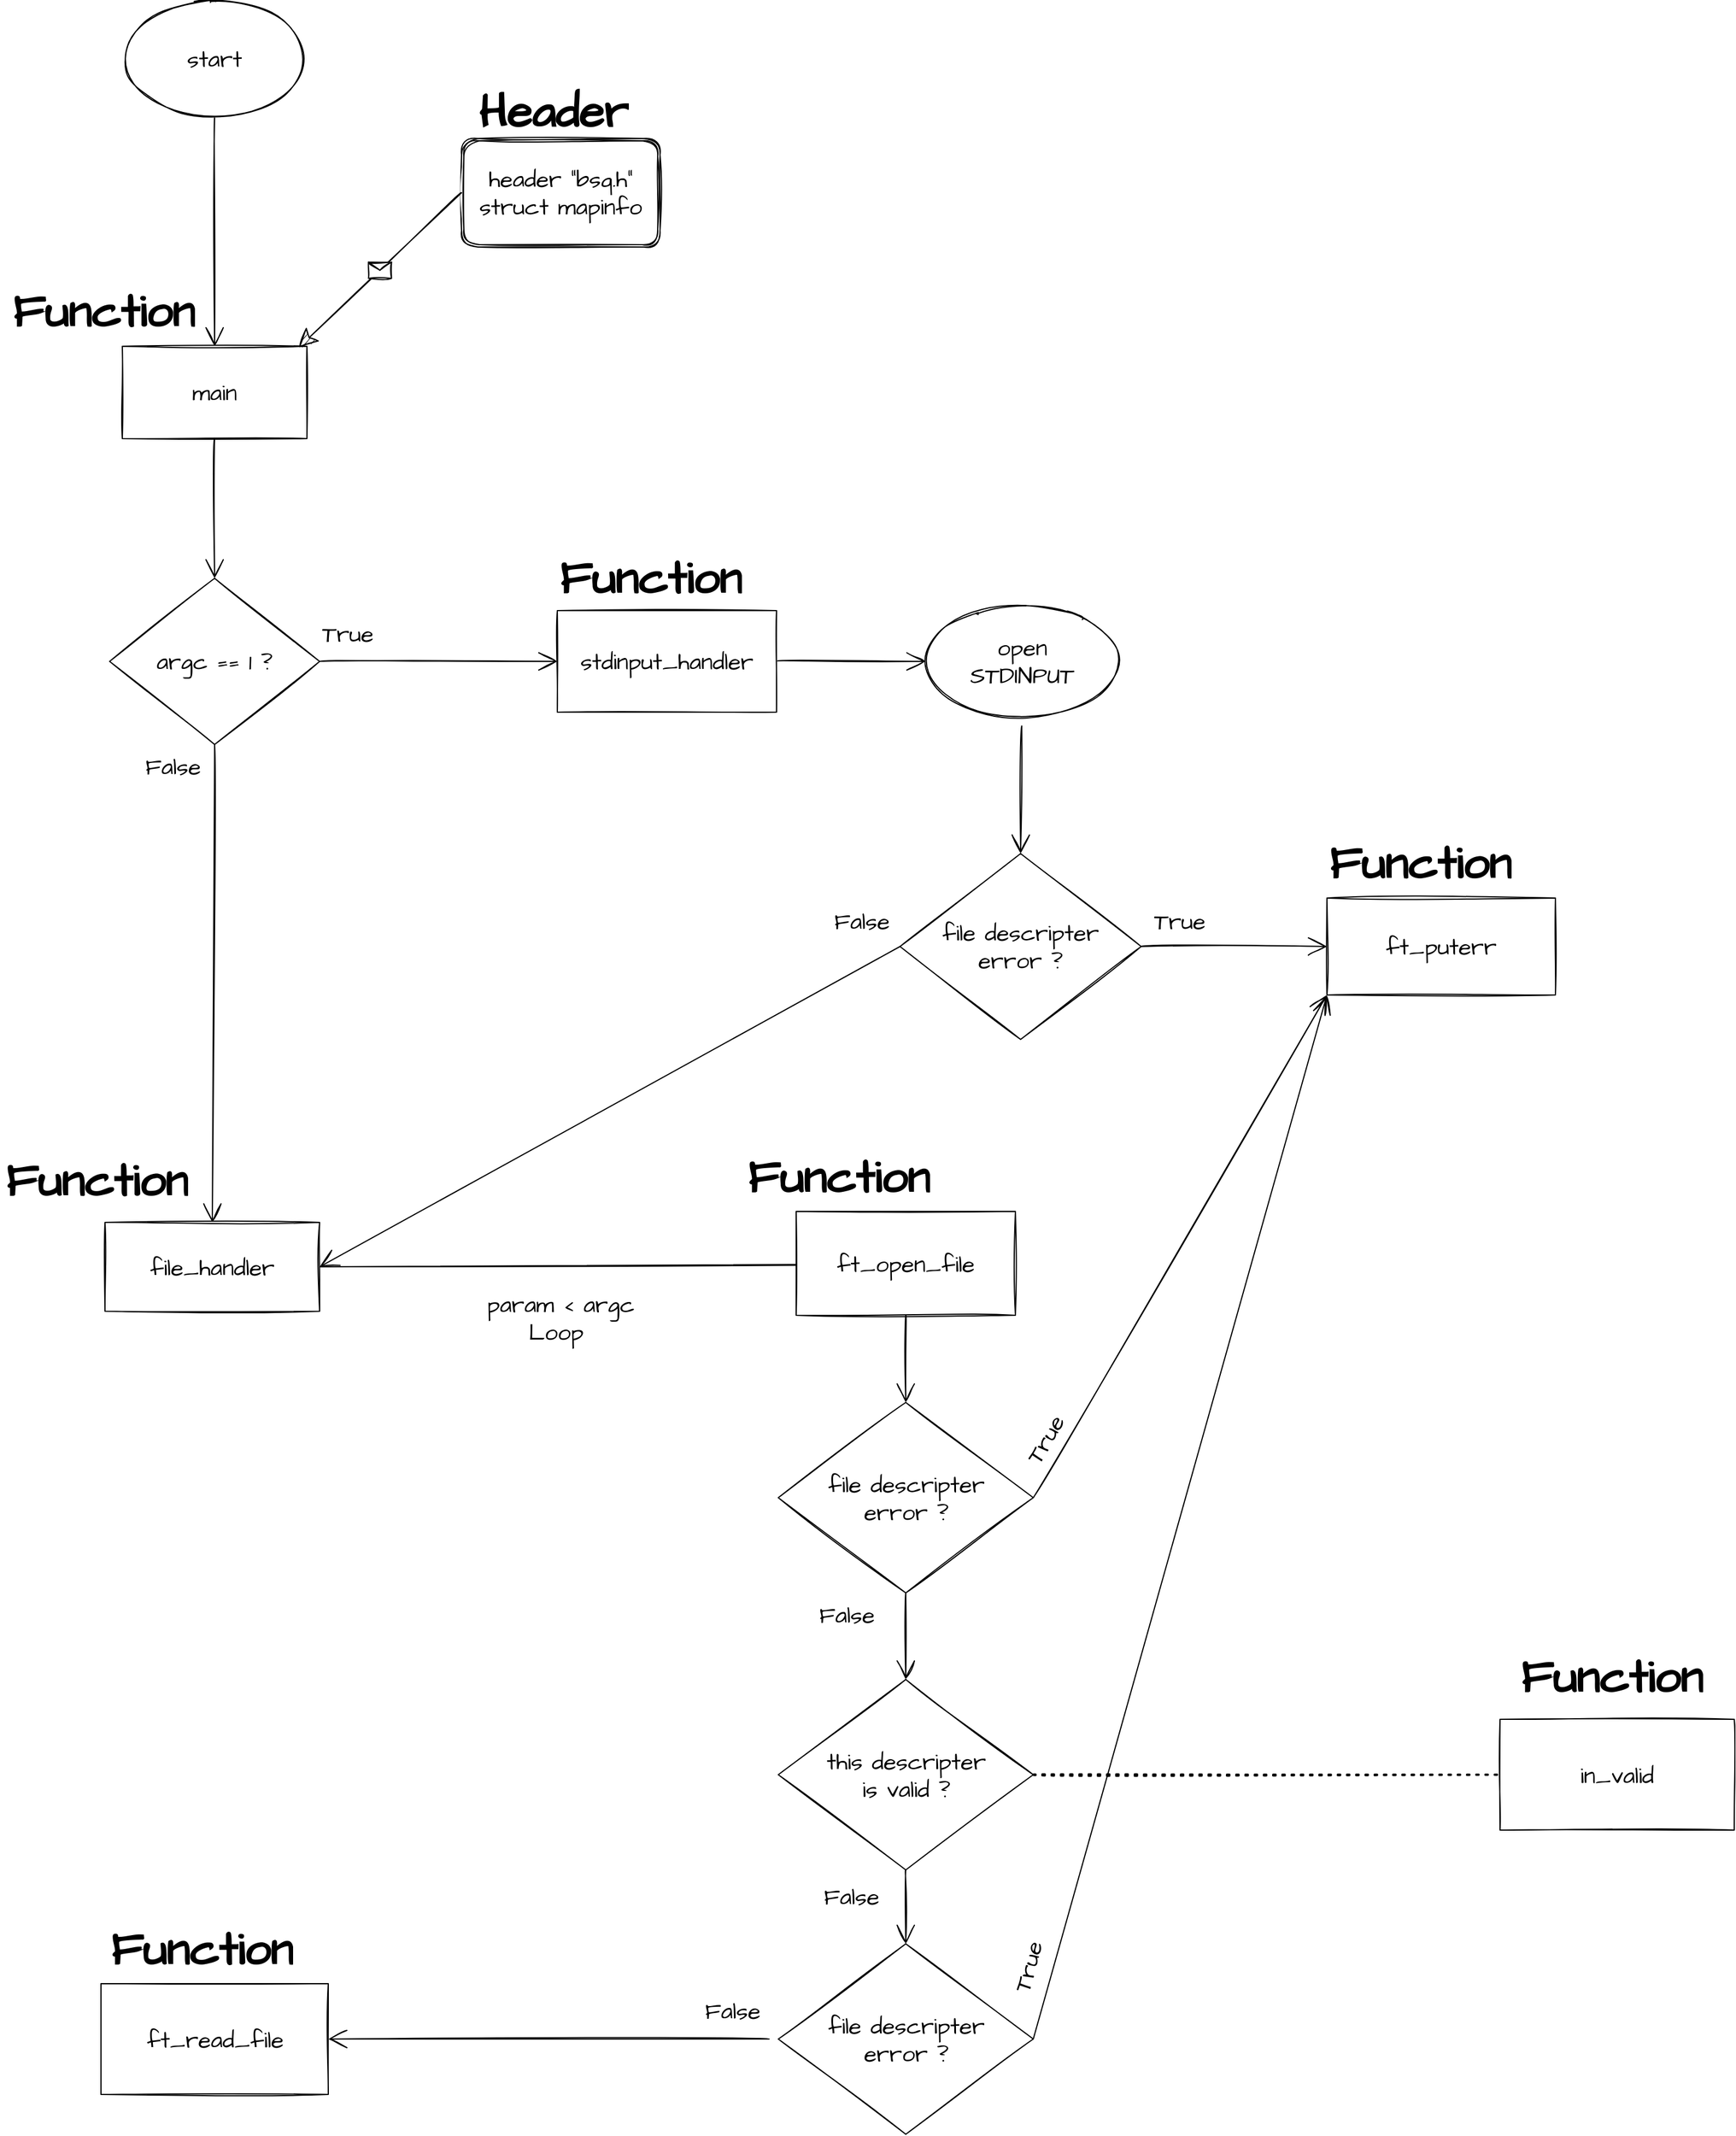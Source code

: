 <mxfile version="15.7.3" type="device"><diagram id="AoQ9JMW-aUpbd4OV_SZj" name="페이지-1"><mxGraphModel dx="3143" dy="2060" grid="0" gridSize="10" guides="1" tooltips="1" connect="1" arrows="1" fold="1" page="0" pageScale="1" pageWidth="1200" pageHeight="1920" math="0" shadow="0"><root><mxCell id="0"/><mxCell id="1" parent="0"/><mxCell id="GahzRFWV_K1Fr0Dc8PMF-9" style="edgeStyle=none;curved=1;rounded=0;sketch=1;hachureGap=4;orthogonalLoop=1;jettySize=auto;html=1;exitX=0.5;exitY=1;exitDx=0;exitDy=0;entryX=0.5;entryY=0;entryDx=0;entryDy=0;fontFamily=Architects Daughter;fontSource=https%3A%2F%2Ffonts.googleapis.com%2Fcss%3Ffamily%3DArchitects%2BDaughter;fontSize=16;endArrow=open;startSize=14;endSize=14;sourcePerimeterSpacing=8;targetPerimeterSpacing=8;" edge="1" parent="1" source="GahzRFWV_K1Fr0Dc8PMF-1" target="GahzRFWV_K1Fr0Dc8PMF-8"><mxGeometry relative="1" as="geometry"/></mxCell><mxCell id="GahzRFWV_K1Fr0Dc8PMF-1" value="main" style="rounded=0;whiteSpace=wrap;html=1;sketch=1;hachureGap=4;fontFamily=Architects Daughter;fontSource=https%3A%2F%2Ffonts.googleapis.com%2Fcss%3Ffamily%3DArchitects%2BDaughter;fontSize=20;" vertex="1" parent="1"><mxGeometry x="278" y="280" width="160" height="80" as="geometry"/></mxCell><mxCell id="GahzRFWV_K1Fr0Dc8PMF-5" style="edgeStyle=none;curved=1;rounded=0;sketch=1;hachureGap=4;orthogonalLoop=1;jettySize=auto;html=1;exitX=0.5;exitY=1;exitDx=0;exitDy=0;entryX=0.5;entryY=0;entryDx=0;entryDy=0;fontFamily=Architects Daughter;fontSource=https%3A%2F%2Ffonts.googleapis.com%2Fcss%3Ffamily%3DArchitects%2BDaughter;fontSize=16;endArrow=open;startSize=14;endSize=14;sourcePerimeterSpacing=8;targetPerimeterSpacing=8;" edge="1" parent="1" source="GahzRFWV_K1Fr0Dc8PMF-2" target="GahzRFWV_K1Fr0Dc8PMF-1"><mxGeometry relative="1" as="geometry"/></mxCell><mxCell id="GahzRFWV_K1Fr0Dc8PMF-2" value="start" style="ellipse;whiteSpace=wrap;html=1;sketch=1;hachureGap=4;fontFamily=Architects Daughter;fontSource=https%3A%2F%2Ffonts.googleapis.com%2Fcss%3Ffamily%3DArchitects%2BDaughter;fontSize=20;" vertex="1" parent="1"><mxGeometry x="278" y="-19" width="160" height="100" as="geometry"/></mxCell><mxCell id="GahzRFWV_K1Fr0Dc8PMF-4" value="header &quot;bsq.h&quot;&lt;br&gt;struct mapinfo" style="shape=ext;double=1;rounded=1;whiteSpace=wrap;html=1;sketch=1;hachureGap=4;fontFamily=Architects Daughter;fontSource=https%3A%2F%2Ffonts.googleapis.com%2Fcss%3Ffamily%3DArchitects%2BDaughter;fontSize=20;" vertex="1" parent="1"><mxGeometry x="572" y="100" width="172" height="94" as="geometry"/></mxCell><mxCell id="GahzRFWV_K1Fr0Dc8PMF-6" value="" style="endArrow=classic;html=1;rounded=0;sketch=1;hachureGap=4;fontFamily=Architects Daughter;fontSource=https%3A%2F%2Ffonts.googleapis.com%2Fcss%3Ffamily%3DArchitects%2BDaughter;fontSize=16;startSize=14;endSize=14;sourcePerimeterSpacing=8;targetPerimeterSpacing=8;curved=1;exitX=0;exitY=0.5;exitDx=0;exitDy=0;entryX=0.956;entryY=0.013;entryDx=0;entryDy=0;entryPerimeter=0;" edge="1" parent="1" source="GahzRFWV_K1Fr0Dc8PMF-4" target="GahzRFWV_K1Fr0Dc8PMF-1"><mxGeometry relative="1" as="geometry"><mxPoint x="310" y="230" as="sourcePoint"/><mxPoint x="410" y="230" as="targetPoint"/></mxGeometry></mxCell><mxCell id="GahzRFWV_K1Fr0Dc8PMF-7" value="" style="shape=message;html=1;outlineConnect=0;sketch=1;hachureGap=4;fontFamily=Architects Daughter;fontSource=https%3A%2F%2Ffonts.googleapis.com%2Fcss%3Ffamily%3DArchitects%2BDaughter;fontSize=20;" vertex="1" parent="GahzRFWV_K1Fr0Dc8PMF-6"><mxGeometry width="20" height="14" relative="1" as="geometry"><mxPoint x="-10" y="-7" as="offset"/></mxGeometry></mxCell><mxCell id="GahzRFWV_K1Fr0Dc8PMF-12" style="edgeStyle=none;curved=1;rounded=0;sketch=1;hachureGap=4;orthogonalLoop=1;jettySize=auto;html=1;exitX=0.5;exitY=1;exitDx=0;exitDy=0;entryX=0.5;entryY=0;entryDx=0;entryDy=0;fontFamily=Architects Daughter;fontSource=https%3A%2F%2Ffonts.googleapis.com%2Fcss%3Ffamily%3DArchitects%2BDaughter;fontSize=16;endArrow=open;startSize=14;endSize=14;sourcePerimeterSpacing=8;targetPerimeterSpacing=8;" edge="1" parent="1" source="GahzRFWV_K1Fr0Dc8PMF-8" target="GahzRFWV_K1Fr0Dc8PMF-11"><mxGeometry relative="1" as="geometry"/></mxCell><mxCell id="GahzRFWV_K1Fr0Dc8PMF-13" style="edgeStyle=none;curved=1;rounded=0;sketch=1;hachureGap=4;orthogonalLoop=1;jettySize=auto;html=1;exitX=1;exitY=0.5;exitDx=0;exitDy=0;entryX=0;entryY=0.5;entryDx=0;entryDy=0;fontFamily=Architects Daughter;fontSource=https%3A%2F%2Ffonts.googleapis.com%2Fcss%3Ffamily%3DArchitects%2BDaughter;fontSize=16;endArrow=open;startSize=14;endSize=14;sourcePerimeterSpacing=8;targetPerimeterSpacing=8;" edge="1" parent="1" source="GahzRFWV_K1Fr0Dc8PMF-8" target="GahzRFWV_K1Fr0Dc8PMF-10"><mxGeometry relative="1" as="geometry"/></mxCell><mxCell id="GahzRFWV_K1Fr0Dc8PMF-8" value="argc == 1 ?" style="rhombus;whiteSpace=wrap;html=1;sketch=1;hachureGap=4;fontFamily=Architects Daughter;fontSource=https%3A%2F%2Ffonts.googleapis.com%2Fcss%3Ffamily%3DArchitects%2BDaughter;fontSize=20;" vertex="1" parent="1"><mxGeometry x="267" y="481" width="182" height="144" as="geometry"/></mxCell><mxCell id="GahzRFWV_K1Fr0Dc8PMF-23" style="edgeStyle=none;curved=1;rounded=0;sketch=1;hachureGap=4;orthogonalLoop=1;jettySize=auto;html=1;exitX=1;exitY=0.5;exitDx=0;exitDy=0;entryX=0;entryY=0.5;entryDx=0;entryDy=0;fontFamily=Architects Daughter;fontSource=https%3A%2F%2Ffonts.googleapis.com%2Fcss%3Ffamily%3DArchitects%2BDaughter;fontSize=16;endArrow=open;startSize=14;endSize=14;sourcePerimeterSpacing=8;targetPerimeterSpacing=8;" edge="1" parent="1" source="GahzRFWV_K1Fr0Dc8PMF-10" target="GahzRFWV_K1Fr0Dc8PMF-29"><mxGeometry relative="1" as="geometry"/></mxCell><mxCell id="GahzRFWV_K1Fr0Dc8PMF-10" value="stdinput_handler" style="rounded=0;whiteSpace=wrap;html=1;sketch=1;hachureGap=4;fontFamily=Architects Daughter;fontSource=https%3A%2F%2Ffonts.googleapis.com%2Fcss%3Ffamily%3DArchitects%2BDaughter;fontSize=20;" vertex="1" parent="1"><mxGeometry x="655" y="509" width="190" height="88" as="geometry"/></mxCell><mxCell id="GahzRFWV_K1Fr0Dc8PMF-36" style="edgeStyle=none;curved=1;rounded=0;sketch=1;hachureGap=4;orthogonalLoop=1;jettySize=auto;html=1;exitX=1;exitY=0.5;exitDx=0;exitDy=0;entryX=1;entryY=0.5;entryDx=0;entryDy=0;fontFamily=Architects Daughter;fontSource=https%3A%2F%2Ffonts.googleapis.com%2Fcss%3Ffamily%3DArchitects%2BDaughter;fontSize=16;endArrow=open;startSize=14;endSize=14;sourcePerimeterSpacing=8;targetPerimeterSpacing=8;" edge="1" parent="1" source="GahzRFWV_K1Fr0Dc8PMF-11" target="GahzRFWV_K1Fr0Dc8PMF-33"><mxGeometry relative="1" as="geometry"/></mxCell><mxCell id="GahzRFWV_K1Fr0Dc8PMF-11" value="file_handler" style="rounded=0;whiteSpace=wrap;html=1;sketch=1;hachureGap=4;fontFamily=Architects Daughter;fontSource=https%3A%2F%2Ffonts.googleapis.com%2Fcss%3Ffamily%3DArchitects%2BDaughter;fontSize=20;" vertex="1" parent="1"><mxGeometry x="263" y="1039" width="186" height="77" as="geometry"/></mxCell><mxCell id="GahzRFWV_K1Fr0Dc8PMF-14" value="True" style="text;html=1;strokeColor=none;fillColor=none;align=center;verticalAlign=middle;whiteSpace=wrap;rounded=0;sketch=1;hachureGap=4;fontFamily=Architects Daughter;fontSource=https%3A%2F%2Ffonts.googleapis.com%2Fcss%3Ffamily%3DArchitects%2BDaughter;fontSize=20;" vertex="1" parent="1"><mxGeometry x="438" y="509" width="71" height="39" as="geometry"/></mxCell><mxCell id="GahzRFWV_K1Fr0Dc8PMF-15" value="False" style="text;html=1;strokeColor=none;fillColor=none;align=center;verticalAlign=middle;whiteSpace=wrap;rounded=0;sketch=1;hachureGap=4;fontFamily=Architects Daughter;fontSource=https%3A%2F%2Ffonts.googleapis.com%2Fcss%3Ffamily%3DArchitects%2BDaughter;fontSize=20;" vertex="1" parent="1"><mxGeometry x="280" y="621" width="84" height="46" as="geometry"/></mxCell><mxCell id="GahzRFWV_K1Fr0Dc8PMF-17" value="&lt;h1&gt;Function&lt;/h1&gt;" style="text;html=1;strokeColor=none;fillColor=none;spacing=5;spacingTop=-20;whiteSpace=wrap;overflow=hidden;rounded=0;sketch=1;hachureGap=4;fontFamily=Architects Daughter;fontSource=https%3A%2F%2Ffonts.googleapis.com%2Fcss%3Ffamily%3DArchitects%2BDaughter;fontSize=20;" vertex="1" parent="1"><mxGeometry x="178" y="211" width="190" height="84" as="geometry"/></mxCell><mxCell id="GahzRFWV_K1Fr0Dc8PMF-18" value="&lt;h1&gt;Function&lt;/h1&gt;" style="text;html=1;strokeColor=none;fillColor=none;spacing=5;spacingTop=-20;whiteSpace=wrap;overflow=hidden;rounded=0;sketch=1;hachureGap=4;fontFamily=Architects Daughter;fontSource=https%3A%2F%2Ffonts.googleapis.com%2Fcss%3Ffamily%3DArchitects%2BDaughter;fontSize=20;" vertex="1" parent="1"><mxGeometry x="652" y="442" width="190" height="84" as="geometry"/></mxCell><mxCell id="GahzRFWV_K1Fr0Dc8PMF-19" value="&lt;h1&gt;Function&lt;/h1&gt;" style="text;html=1;strokeColor=none;fillColor=none;spacing=5;spacingTop=-20;whiteSpace=wrap;overflow=hidden;rounded=0;sketch=1;hachureGap=4;fontFamily=Architects Daughter;fontSource=https%3A%2F%2Ffonts.googleapis.com%2Fcss%3Ffamily%3DArchitects%2BDaughter;fontSize=20;" vertex="1" parent="1"><mxGeometry x="172" y="964" width="190" height="84" as="geometry"/></mxCell><mxCell id="GahzRFWV_K1Fr0Dc8PMF-20" value="&lt;h1&gt;Header&lt;/h1&gt;" style="text;html=1;strokeColor=none;fillColor=none;spacing=5;spacingTop=-20;whiteSpace=wrap;overflow=hidden;rounded=0;sketch=1;hachureGap=4;fontFamily=Architects Daughter;fontSource=https%3A%2F%2Ffonts.googleapis.com%2Fcss%3Ffamily%3DArchitects%2BDaughter;fontSize=20;" vertex="1" parent="1"><mxGeometry x="582" y="38" width="152" height="71" as="geometry"/></mxCell><mxCell id="GahzRFWV_K1Fr0Dc8PMF-21" value="ft_puterr" style="rounded=0;whiteSpace=wrap;html=1;sketch=1;hachureGap=4;fontFamily=Architects Daughter;fontSource=https%3A%2F%2Ffonts.googleapis.com%2Fcss%3Ffamily%3DArchitects%2BDaughter;fontSize=20;" vertex="1" parent="1"><mxGeometry x="1322" y="758" width="198" height="84" as="geometry"/></mxCell><mxCell id="GahzRFWV_K1Fr0Dc8PMF-24" style="edgeStyle=none;curved=1;rounded=0;sketch=1;hachureGap=4;orthogonalLoop=1;jettySize=auto;html=1;exitX=1;exitY=0.5;exitDx=0;exitDy=0;entryX=0;entryY=0.5;entryDx=0;entryDy=0;fontFamily=Architects Daughter;fontSource=https%3A%2F%2Ffonts.googleapis.com%2Fcss%3Ffamily%3DArchitects%2BDaughter;fontSize=16;endArrow=open;startSize=14;endSize=14;sourcePerimeterSpacing=8;targetPerimeterSpacing=8;" edge="1" parent="1" source="GahzRFWV_K1Fr0Dc8PMF-22" target="GahzRFWV_K1Fr0Dc8PMF-21"><mxGeometry relative="1" as="geometry"/></mxCell><mxCell id="GahzRFWV_K1Fr0Dc8PMF-32" style="edgeStyle=none;curved=1;rounded=0;sketch=1;hachureGap=4;orthogonalLoop=1;jettySize=auto;html=1;exitX=0;exitY=0.5;exitDx=0;exitDy=0;entryX=1;entryY=0.5;entryDx=0;entryDy=0;fontFamily=Architects Daughter;fontSource=https%3A%2F%2Ffonts.googleapis.com%2Fcss%3Ffamily%3DArchitects%2BDaughter;fontSize=16;endArrow=open;startSize=14;endSize=14;sourcePerimeterSpacing=8;targetPerimeterSpacing=8;" edge="1" parent="1" source="GahzRFWV_K1Fr0Dc8PMF-22" target="GahzRFWV_K1Fr0Dc8PMF-11"><mxGeometry relative="1" as="geometry"/></mxCell><mxCell id="GahzRFWV_K1Fr0Dc8PMF-22" value="file descripter&lt;br&gt;error ?" style="rhombus;whiteSpace=wrap;html=1;sketch=1;hachureGap=4;fontFamily=Architects Daughter;fontSource=https%3A%2F%2Ffonts.googleapis.com%2Fcss%3Ffamily%3DArchitects%2BDaughter;fontSize=20;" vertex="1" parent="1"><mxGeometry x="952" y="719.5" width="209" height="161" as="geometry"/></mxCell><mxCell id="GahzRFWV_K1Fr0Dc8PMF-25" value="True" style="text;html=1;strokeColor=none;fillColor=none;align=center;verticalAlign=middle;whiteSpace=wrap;rounded=0;sketch=1;hachureGap=4;fontFamily=Architects Daughter;fontSource=https%3A%2F%2Ffonts.googleapis.com%2Fcss%3Ffamily%3DArchitects%2BDaughter;fontSize=20;" vertex="1" parent="1"><mxGeometry x="1159" y="758" width="71" height="39" as="geometry"/></mxCell><mxCell id="GahzRFWV_K1Fr0Dc8PMF-26" value="&lt;h1&gt;Function&lt;/h1&gt;" style="text;html=1;strokeColor=none;fillColor=none;spacing=5;spacingTop=-20;whiteSpace=wrap;overflow=hidden;rounded=0;sketch=1;hachureGap=4;fontFamily=Architects Daughter;fontSource=https%3A%2F%2Ffonts.googleapis.com%2Fcss%3Ffamily%3DArchitects%2BDaughter;fontSize=20;" vertex="1" parent="1"><mxGeometry x="1319" y="689" width="190" height="84" as="geometry"/></mxCell><mxCell id="GahzRFWV_K1Fr0Dc8PMF-27" value="False" style="text;html=1;strokeColor=none;fillColor=none;align=center;verticalAlign=middle;whiteSpace=wrap;rounded=0;sketch=1;hachureGap=4;fontFamily=Architects Daughter;fontSource=https%3A%2F%2Ffonts.googleapis.com%2Fcss%3Ffamily%3DArchitects%2BDaughter;fontSize=20;" vertex="1" parent="1"><mxGeometry x="877" y="754.5" width="84" height="46" as="geometry"/></mxCell><mxCell id="GahzRFWV_K1Fr0Dc8PMF-30" style="edgeStyle=none;curved=1;rounded=0;sketch=1;hachureGap=4;orthogonalLoop=1;jettySize=auto;html=1;entryX=0.5;entryY=0;entryDx=0;entryDy=0;fontFamily=Architects Daughter;fontSource=https%3A%2F%2Ffonts.googleapis.com%2Fcss%3Ffamily%3DArchitects%2BDaughter;fontSize=16;endArrow=open;startSize=14;endSize=14;sourcePerimeterSpacing=8;targetPerimeterSpacing=8;" edge="1" parent="1" source="GahzRFWV_K1Fr0Dc8PMF-29" target="GahzRFWV_K1Fr0Dc8PMF-22"><mxGeometry relative="1" as="geometry"/></mxCell><mxCell id="GahzRFWV_K1Fr0Dc8PMF-29" value="open&lt;br&gt;STDINPUT" style="ellipse;whiteSpace=wrap;html=1;sketch=1;hachureGap=4;fontFamily=Architects Daughter;fontSource=https%3A%2F%2Ffonts.googleapis.com%2Fcss%3Ffamily%3DArchitects%2BDaughter;fontSize=20;" vertex="1" parent="1"><mxGeometry x="974" y="505" width="168" height="96" as="geometry"/></mxCell><mxCell id="GahzRFWV_K1Fr0Dc8PMF-46" style="edgeStyle=none;curved=1;rounded=0;sketch=1;hachureGap=4;orthogonalLoop=1;jettySize=auto;html=1;exitX=0.5;exitY=1;exitDx=0;exitDy=0;entryX=0.5;entryY=0;entryDx=0;entryDy=0;fontFamily=Architects Daughter;fontSource=https%3A%2F%2Ffonts.googleapis.com%2Fcss%3Ffamily%3DArchitects%2BDaughter;fontSize=16;endArrow=open;startSize=14;endSize=14;sourcePerimeterSpacing=8;targetPerimeterSpacing=8;" edge="1" parent="1" source="GahzRFWV_K1Fr0Dc8PMF-33" target="GahzRFWV_K1Fr0Dc8PMF-39"><mxGeometry relative="1" as="geometry"/></mxCell><mxCell id="GahzRFWV_K1Fr0Dc8PMF-33" value="ft_open_file" style="rounded=0;whiteSpace=wrap;html=1;sketch=1;hachureGap=4;fontFamily=Architects Daughter;fontSource=https%3A%2F%2Ffonts.googleapis.com%2Fcss%3Ffamily%3DArchitects%2BDaughter;fontSize=20;" vertex="1" parent="1"><mxGeometry x="862" y="1029.5" width="190" height="90" as="geometry"/></mxCell><mxCell id="GahzRFWV_K1Fr0Dc8PMF-34" value="ft_read_file" style="rounded=0;whiteSpace=wrap;html=1;sketch=1;hachureGap=4;fontFamily=Architects Daughter;fontSource=https%3A%2F%2Ffonts.googleapis.com%2Fcss%3Ffamily%3DArchitects%2BDaughter;fontSize=20;" vertex="1" parent="1"><mxGeometry x="259.5" y="1698.5" width="197" height="96" as="geometry"/></mxCell><mxCell id="GahzRFWV_K1Fr0Dc8PMF-35" value="in_valid" style="rounded=0;whiteSpace=wrap;html=1;sketch=1;hachureGap=4;fontFamily=Architects Daughter;fontSource=https%3A%2F%2Ffonts.googleapis.com%2Fcss%3Ffamily%3DArchitects%2BDaughter;fontSize=20;" vertex="1" parent="1"><mxGeometry x="1472" y="1469.5" width="203" height="96" as="geometry"/></mxCell><mxCell id="GahzRFWV_K1Fr0Dc8PMF-37" value="&amp;nbsp;param &amp;lt; argc Loop" style="text;html=1;strokeColor=none;fillColor=none;align=center;verticalAlign=middle;whiteSpace=wrap;rounded=0;sketch=1;hachureGap=4;fontFamily=Architects Daughter;fontSource=https%3A%2F%2Ffonts.googleapis.com%2Fcss%3Ffamily%3DArchitects%2BDaughter;fontSize=20;" vertex="1" parent="1"><mxGeometry x="564" y="1095" width="180" height="54" as="geometry"/></mxCell><mxCell id="GahzRFWV_K1Fr0Dc8PMF-38" value="&lt;h1&gt;Function&lt;/h1&gt;" style="text;html=1;strokeColor=none;fillColor=none;spacing=5;spacingTop=-20;whiteSpace=wrap;overflow=hidden;rounded=0;sketch=1;hachureGap=4;fontFamily=Architects Daughter;fontSource=https%3A%2F%2Ffonts.googleapis.com%2Fcss%3Ffamily%3DArchitects%2BDaughter;fontSize=20;" vertex="1" parent="1"><mxGeometry x="815" y="961" width="190" height="84" as="geometry"/></mxCell><mxCell id="GahzRFWV_K1Fr0Dc8PMF-47" style="edgeStyle=none;curved=1;rounded=0;sketch=1;hachureGap=4;orthogonalLoop=1;jettySize=auto;html=1;exitX=0.5;exitY=1;exitDx=0;exitDy=0;entryX=0.5;entryY=0;entryDx=0;entryDy=0;fontFamily=Architects Daughter;fontSource=https%3A%2F%2Ffonts.googleapis.com%2Fcss%3Ffamily%3DArchitects%2BDaughter;fontSize=16;endArrow=open;startSize=14;endSize=14;sourcePerimeterSpacing=8;targetPerimeterSpacing=8;" edge="1" parent="1" source="GahzRFWV_K1Fr0Dc8PMF-39" target="GahzRFWV_K1Fr0Dc8PMF-45"><mxGeometry relative="1" as="geometry"/></mxCell><mxCell id="GahzRFWV_K1Fr0Dc8PMF-49" style="edgeStyle=none;curved=1;rounded=0;sketch=1;hachureGap=4;orthogonalLoop=1;jettySize=auto;html=1;exitX=1;exitY=0.5;exitDx=0;exitDy=0;entryX=0;entryY=1;entryDx=0;entryDy=0;fontFamily=Architects Daughter;fontSource=https%3A%2F%2Ffonts.googleapis.com%2Fcss%3Ffamily%3DArchitects%2BDaughter;fontSize=16;endArrow=open;startSize=14;endSize=14;sourcePerimeterSpacing=8;targetPerimeterSpacing=8;" edge="1" parent="1" source="GahzRFWV_K1Fr0Dc8PMF-39" target="GahzRFWV_K1Fr0Dc8PMF-21"><mxGeometry relative="1" as="geometry"/></mxCell><mxCell id="GahzRFWV_K1Fr0Dc8PMF-39" value="&lt;span&gt;file descripter&lt;/span&gt;&lt;br&gt;&lt;span&gt;error ?&lt;/span&gt;" style="rhombus;whiteSpace=wrap;html=1;sketch=1;hachureGap=4;fontFamily=Architects Daughter;fontSource=https%3A%2F%2Ffonts.googleapis.com%2Fcss%3Ffamily%3DArchitects%2BDaughter;fontSize=20;" vertex="1" parent="1"><mxGeometry x="846.5" y="1195" width="221" height="165" as="geometry"/></mxCell><mxCell id="GahzRFWV_K1Fr0Dc8PMF-50" style="edgeStyle=none;curved=1;rounded=0;sketch=1;hachureGap=4;orthogonalLoop=1;jettySize=auto;html=1;exitX=1;exitY=0.5;exitDx=0;exitDy=0;entryX=0;entryY=1;entryDx=0;entryDy=0;fontFamily=Architects Daughter;fontSource=https%3A%2F%2Ffonts.googleapis.com%2Fcss%3Ffamily%3DArchitects%2BDaughter;fontSize=16;endArrow=open;startSize=14;endSize=14;sourcePerimeterSpacing=8;targetPerimeterSpacing=8;" edge="1" parent="1" source="GahzRFWV_K1Fr0Dc8PMF-44" target="GahzRFWV_K1Fr0Dc8PMF-21"><mxGeometry relative="1" as="geometry"/></mxCell><mxCell id="GahzRFWV_K1Fr0Dc8PMF-58" style="edgeStyle=none;curved=1;rounded=0;sketch=1;hachureGap=4;orthogonalLoop=1;jettySize=auto;html=1;entryX=1;entryY=0.5;entryDx=0;entryDy=0;fontFamily=Architects Daughter;fontSource=https%3A%2F%2Ffonts.googleapis.com%2Fcss%3Ffamily%3DArchitects%2BDaughter;fontSize=16;endArrow=open;startSize=14;endSize=14;sourcePerimeterSpacing=8;targetPerimeterSpacing=8;" edge="1" parent="1" source="GahzRFWV_K1Fr0Dc8PMF-44" target="GahzRFWV_K1Fr0Dc8PMF-34"><mxGeometry relative="1" as="geometry"/></mxCell><mxCell id="GahzRFWV_K1Fr0Dc8PMF-44" value="&lt;span&gt;file descripter&lt;/span&gt;&lt;br&gt;&lt;span&gt;error ?&lt;/span&gt;" style="rhombus;whiteSpace=wrap;html=1;sketch=1;hachureGap=4;fontFamily=Architects Daughter;fontSource=https%3A%2F%2Ffonts.googleapis.com%2Fcss%3Ffamily%3DArchitects%2BDaughter;fontSize=20;" vertex="1" parent="1"><mxGeometry x="846.5" y="1664" width="221" height="165" as="geometry"/></mxCell><mxCell id="GahzRFWV_K1Fr0Dc8PMF-48" style="edgeStyle=none;curved=1;rounded=0;sketch=1;hachureGap=4;orthogonalLoop=1;jettySize=auto;html=1;exitX=0.5;exitY=1;exitDx=0;exitDy=0;entryX=0.5;entryY=0;entryDx=0;entryDy=0;fontFamily=Architects Daughter;fontSource=https%3A%2F%2Ffonts.googleapis.com%2Fcss%3Ffamily%3DArchitects%2BDaughter;fontSize=16;endArrow=open;startSize=14;endSize=14;sourcePerimeterSpacing=8;targetPerimeterSpacing=8;" edge="1" parent="1" source="GahzRFWV_K1Fr0Dc8PMF-45" target="GahzRFWV_K1Fr0Dc8PMF-44"><mxGeometry relative="1" as="geometry"/></mxCell><mxCell id="GahzRFWV_K1Fr0Dc8PMF-45" value="this descripter&lt;br&gt;is valid ?" style="rhombus;whiteSpace=wrap;html=1;sketch=1;hachureGap=4;fontFamily=Architects Daughter;fontSource=https%3A%2F%2Ffonts.googleapis.com%2Fcss%3Ffamily%3DArchitects%2BDaughter;fontSize=20;" vertex="1" parent="1"><mxGeometry x="846.5" y="1435" width="221" height="165" as="geometry"/></mxCell><mxCell id="GahzRFWV_K1Fr0Dc8PMF-52" value="True" style="text;html=1;strokeColor=none;fillColor=none;align=center;verticalAlign=middle;whiteSpace=wrap;rounded=0;sketch=1;hachureGap=4;fontFamily=Architects Daughter;fontSource=https%3A%2F%2Ffonts.googleapis.com%2Fcss%3Ffamily%3DArchitects%2BDaughter;fontSize=20;rotation=-60;" vertex="1" parent="1"><mxGeometry x="1042" y="1207" width="71" height="39" as="geometry"/></mxCell><mxCell id="GahzRFWV_K1Fr0Dc8PMF-53" value="True" style="text;html=1;strokeColor=none;fillColor=none;align=center;verticalAlign=middle;whiteSpace=wrap;rounded=0;sketch=1;hachureGap=4;fontFamily=Architects Daughter;fontSource=https%3A%2F%2Ffonts.googleapis.com%2Fcss%3Ffamily%3DArchitects%2BDaughter;fontSize=20;rotation=-75;" vertex="1" parent="1"><mxGeometry x="1027" y="1664" width="71" height="39" as="geometry"/></mxCell><mxCell id="GahzRFWV_K1Fr0Dc8PMF-54" value="False" style="text;html=1;strokeColor=none;fillColor=none;align=center;verticalAlign=middle;whiteSpace=wrap;rounded=0;sketch=1;hachureGap=4;fontFamily=Architects Daughter;fontSource=https%3A%2F%2Ffonts.googleapis.com%2Fcss%3Ffamily%3DArchitects%2BDaughter;fontSize=20;" vertex="1" parent="1"><mxGeometry x="864" y="1356" width="84" height="46" as="geometry"/></mxCell><mxCell id="GahzRFWV_K1Fr0Dc8PMF-55" value="False" style="text;html=1;strokeColor=none;fillColor=none;align=center;verticalAlign=middle;whiteSpace=wrap;rounded=0;sketch=1;hachureGap=4;fontFamily=Architects Daughter;fontSource=https%3A%2F%2Ffonts.googleapis.com%2Fcss%3Ffamily%3DArchitects%2BDaughter;fontSize=20;" vertex="1" parent="1"><mxGeometry x="868" y="1600" width="84" height="46" as="geometry"/></mxCell><mxCell id="GahzRFWV_K1Fr0Dc8PMF-57" value="" style="endArrow=none;dashed=1;html=1;dashPattern=1 3;strokeWidth=2;rounded=0;sketch=1;hachureGap=4;fontFamily=Architects Daughter;fontSource=https%3A%2F%2Ffonts.googleapis.com%2Fcss%3Ffamily%3DArchitects%2BDaughter;fontSize=16;startSize=14;endSize=14;sourcePerimeterSpacing=8;targetPerimeterSpacing=8;curved=1;entryX=0;entryY=0.5;entryDx=0;entryDy=0;exitX=1;exitY=0.5;exitDx=0;exitDy=0;" edge="1" parent="1" source="GahzRFWV_K1Fr0Dc8PMF-45" target="GahzRFWV_K1Fr0Dc8PMF-35"><mxGeometry width="50" height="50" relative="1" as="geometry"><mxPoint x="1087" y="1323" as="sourcePoint"/><mxPoint x="1137" y="1273" as="targetPoint"/></mxGeometry></mxCell><mxCell id="GahzRFWV_K1Fr0Dc8PMF-59" value="False" style="text;html=1;strokeColor=none;fillColor=none;align=center;verticalAlign=middle;whiteSpace=wrap;rounded=0;sketch=1;hachureGap=4;fontFamily=Architects Daughter;fontSource=https%3A%2F%2Ffonts.googleapis.com%2Fcss%3Ffamily%3DArchitects%2BDaughter;fontSize=20;" vertex="1" parent="1"><mxGeometry x="765" y="1698.5" width="84" height="46" as="geometry"/></mxCell><mxCell id="GahzRFWV_K1Fr0Dc8PMF-60" value="&lt;h1&gt;Function&lt;/h1&gt;" style="text;html=1;strokeColor=none;fillColor=none;spacing=5;spacingTop=-20;whiteSpace=wrap;overflow=hidden;rounded=0;sketch=1;hachureGap=4;fontFamily=Architects Daughter;fontSource=https%3A%2F%2Ffonts.googleapis.com%2Fcss%3Ffamily%3DArchitects%2BDaughter;fontSize=20;" vertex="1" parent="1"><mxGeometry x="263" y="1630" width="190" height="84" as="geometry"/></mxCell><mxCell id="GahzRFWV_K1Fr0Dc8PMF-61" value="&lt;h1&gt;Function&lt;/h1&gt;" style="text;html=1;strokeColor=none;fillColor=none;spacing=5;spacingTop=-20;whiteSpace=wrap;overflow=hidden;rounded=0;sketch=1;hachureGap=4;fontFamily=Architects Daughter;fontSource=https%3A%2F%2Ffonts.googleapis.com%2Fcss%3Ffamily%3DArchitects%2BDaughter;fontSize=20;" vertex="1" parent="1"><mxGeometry x="1485" y="1394" width="190" height="84" as="geometry"/></mxCell></root></mxGraphModel></diagram></mxfile>